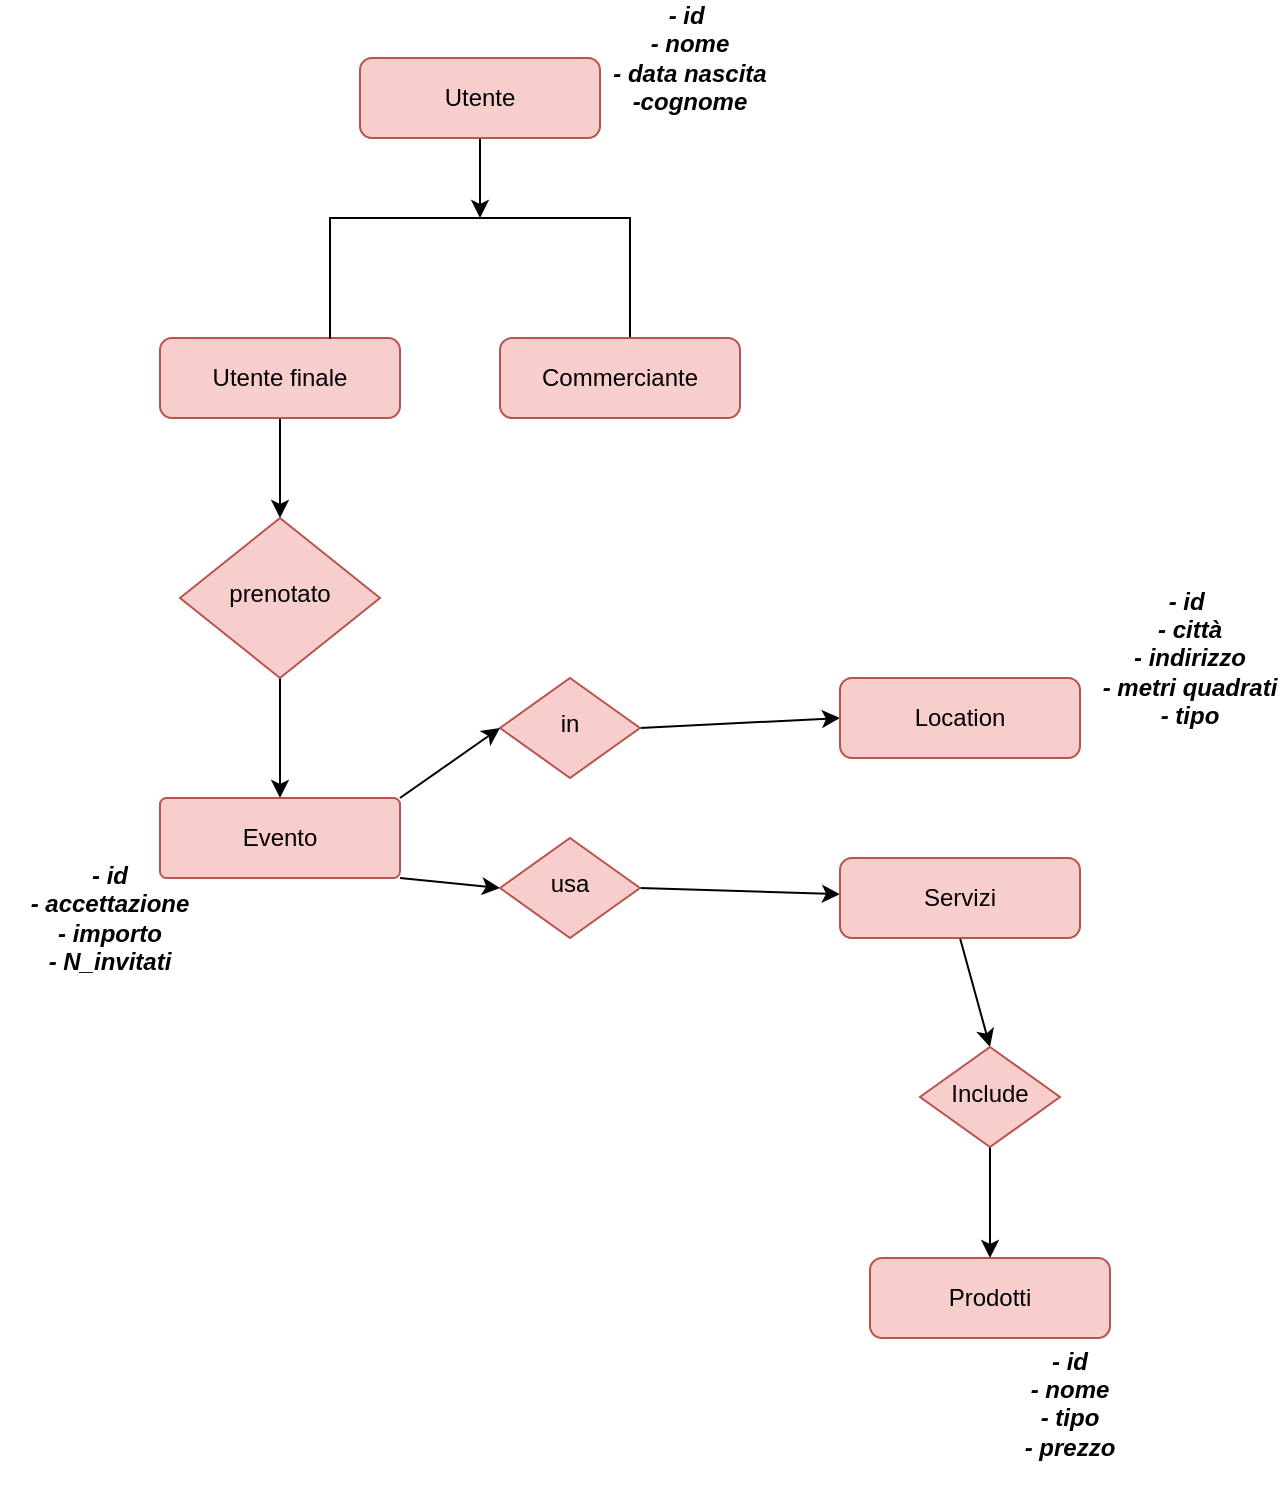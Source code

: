 <mxfile version="14.6.10" type="github">
  <diagram id="C5RBs43oDa-KdzZeNtuy" name="Page-1">
    <mxGraphModel dx="1865" dy="580" grid="1" gridSize="10" guides="1" tooltips="1" connect="1" arrows="1" fold="1" page="1" pageScale="1" pageWidth="827" pageHeight="1169" math="0" shadow="0">
      <root>
        <mxCell id="WIyWlLk6GJQsqaUBKTNV-0" />
        <mxCell id="WIyWlLk6GJQsqaUBKTNV-1" parent="WIyWlLk6GJQsqaUBKTNV-0" />
        <mxCell id="UQN5heO7ifftvK_QqX6g-8" value="" style="edgeStyle=orthogonalEdgeStyle;rounded=0;orthogonalLoop=1;jettySize=auto;html=1;" edge="1" parent="WIyWlLk6GJQsqaUBKTNV-1" source="WIyWlLk6GJQsqaUBKTNV-3" target="UQN5heO7ifftvK_QqX6g-3">
          <mxGeometry relative="1" as="geometry" />
        </mxCell>
        <mxCell id="WIyWlLk6GJQsqaUBKTNV-3" value="Utente" style="rounded=1;whiteSpace=wrap;html=1;fontSize=12;glass=0;strokeWidth=1;shadow=0;fillColor=#f8cecc;strokeColor=#b85450;" parent="WIyWlLk6GJQsqaUBKTNV-1" vertex="1">
          <mxGeometry x="160" y="40" width="120" height="40" as="geometry" />
        </mxCell>
        <mxCell id="UQN5heO7ifftvK_QqX6g-19" style="edgeStyle=none;rounded=0;orthogonalLoop=1;jettySize=auto;html=1;exitX=1;exitY=0.5;exitDx=0;exitDy=0;entryX=0;entryY=0.5;entryDx=0;entryDy=0;" edge="1" parent="WIyWlLk6GJQsqaUBKTNV-1" source="WIyWlLk6GJQsqaUBKTNV-6" target="WIyWlLk6GJQsqaUBKTNV-12">
          <mxGeometry relative="1" as="geometry" />
        </mxCell>
        <mxCell id="WIyWlLk6GJQsqaUBKTNV-6" value="&lt;font style=&quot;vertical-align: inherit&quot;&gt;&lt;font style=&quot;vertical-align: inherit&quot;&gt;in&lt;/font&gt;&lt;/font&gt;" style="rhombus;whiteSpace=wrap;html=1;shadow=0;fontFamily=Helvetica;fontSize=12;align=center;strokeWidth=1;spacing=6;spacingTop=-4;fillColor=#f8cecc;strokeColor=#b85450;" parent="WIyWlLk6GJQsqaUBKTNV-1" vertex="1">
          <mxGeometry x="230" y="350" width="70" height="50" as="geometry" />
        </mxCell>
        <mxCell id="UQN5heO7ifftvK_QqX6g-12" value="" style="edgeStyle=orthogonalEdgeStyle;rounded=0;orthogonalLoop=1;jettySize=auto;html=1;" edge="1" parent="WIyWlLk6GJQsqaUBKTNV-1" source="WIyWlLk6GJQsqaUBKTNV-7" target="WIyWlLk6GJQsqaUBKTNV-10">
          <mxGeometry relative="1" as="geometry" />
        </mxCell>
        <mxCell id="WIyWlLk6GJQsqaUBKTNV-7" value="&lt;font style=&quot;vertical-align: inherit&quot;&gt;&lt;font style=&quot;vertical-align: inherit&quot;&gt;Utente finale&lt;/font&gt;&lt;/font&gt;" style="rounded=1;whiteSpace=wrap;html=1;fontSize=12;glass=0;strokeWidth=1;shadow=0;fillColor=#f8cecc;strokeColor=#b85450;" parent="WIyWlLk6GJQsqaUBKTNV-1" vertex="1">
          <mxGeometry x="60" y="180" width="120" height="40" as="geometry" />
        </mxCell>
        <mxCell id="UQN5heO7ifftvK_QqX6g-13" value="" style="edgeStyle=orthogonalEdgeStyle;rounded=0;orthogonalLoop=1;jettySize=auto;html=1;" edge="1" parent="WIyWlLk6GJQsqaUBKTNV-1" source="WIyWlLk6GJQsqaUBKTNV-10" target="WIyWlLk6GJQsqaUBKTNV-11">
          <mxGeometry relative="1" as="geometry" />
        </mxCell>
        <mxCell id="WIyWlLk6GJQsqaUBKTNV-10" value="&lt;font style=&quot;vertical-align: inherit&quot;&gt;&lt;font style=&quot;vertical-align: inherit&quot;&gt;prenotato&lt;/font&gt;&lt;/font&gt;" style="rhombus;whiteSpace=wrap;html=1;shadow=0;fontFamily=Helvetica;fontSize=12;align=center;strokeWidth=1;spacing=6;spacingTop=-4;fillColor=#f8cecc;strokeColor=#b85450;" parent="WIyWlLk6GJQsqaUBKTNV-1" vertex="1">
          <mxGeometry x="70" y="270" width="100" height="80" as="geometry" />
        </mxCell>
        <mxCell id="UQN5heO7ifftvK_QqX6g-17" style="edgeStyle=none;rounded=0;orthogonalLoop=1;jettySize=auto;html=1;exitX=1;exitY=0;exitDx=0;exitDy=0;entryX=0;entryY=0.5;entryDx=0;entryDy=0;" edge="1" parent="WIyWlLk6GJQsqaUBKTNV-1" source="WIyWlLk6GJQsqaUBKTNV-11" target="WIyWlLk6GJQsqaUBKTNV-6">
          <mxGeometry relative="1" as="geometry" />
        </mxCell>
        <mxCell id="UQN5heO7ifftvK_QqX6g-18" style="edgeStyle=none;rounded=0;orthogonalLoop=1;jettySize=auto;html=1;exitX=1;exitY=1;exitDx=0;exitDy=0;entryX=0;entryY=0.5;entryDx=0;entryDy=0;" edge="1" parent="WIyWlLk6GJQsqaUBKTNV-1" source="WIyWlLk6GJQsqaUBKTNV-11" target="UQN5heO7ifftvK_QqX6g-14">
          <mxGeometry relative="1" as="geometry" />
        </mxCell>
        <mxCell id="WIyWlLk6GJQsqaUBKTNV-11" value="&lt;font style=&quot;vertical-align: inherit&quot;&gt;&lt;font style=&quot;vertical-align: inherit&quot;&gt;Evento&lt;/font&gt;&lt;/font&gt;" style="rounded=1;whiteSpace=wrap;html=1;fontSize=12;glass=0;strokeWidth=1;shadow=0;arcSize=8;fillColor=#f8cecc;strokeColor=#b85450;" parent="WIyWlLk6GJQsqaUBKTNV-1" vertex="1">
          <mxGeometry x="60" y="410" width="120" height="40" as="geometry" />
        </mxCell>
        <mxCell id="WIyWlLk6GJQsqaUBKTNV-12" value="Location" style="rounded=1;whiteSpace=wrap;html=1;fontSize=12;glass=0;strokeWidth=1;shadow=0;fillColor=#f8cecc;strokeColor=#b85450;" parent="WIyWlLk6GJQsqaUBKTNV-1" vertex="1">
          <mxGeometry x="400" y="350" width="120" height="40" as="geometry" />
        </mxCell>
        <mxCell id="UQN5heO7ifftvK_QqX6g-3" value="" style="shape=partialRectangle;whiteSpace=wrap;html=1;bottom=1;right=1;left=1;top=0;fillColor=none;routingCenterX=-0.5;rotation=-180;" vertex="1" parent="WIyWlLk6GJQsqaUBKTNV-1">
          <mxGeometry x="145" y="120" width="150" height="60" as="geometry" />
        </mxCell>
        <mxCell id="UQN5heO7ifftvK_QqX6g-9" value="&lt;font style=&quot;vertical-align: inherit&quot;&gt;&lt;font style=&quot;vertical-align: inherit&quot;&gt;Commerciante&lt;/font&gt;&lt;/font&gt;" style="rounded=1;whiteSpace=wrap;html=1;fontSize=12;glass=0;strokeWidth=1;shadow=0;fillColor=#f8cecc;strokeColor=#b85450;" vertex="1" parent="WIyWlLk6GJQsqaUBKTNV-1">
          <mxGeometry x="230" y="180" width="120" height="40" as="geometry" />
        </mxCell>
        <mxCell id="UQN5heO7ifftvK_QqX6g-21" style="edgeStyle=none;rounded=0;orthogonalLoop=1;jettySize=auto;html=1;exitX=1;exitY=0.5;exitDx=0;exitDy=0;" edge="1" parent="WIyWlLk6GJQsqaUBKTNV-1" source="UQN5heO7ifftvK_QqX6g-14" target="UQN5heO7ifftvK_QqX6g-20">
          <mxGeometry relative="1" as="geometry" />
        </mxCell>
        <mxCell id="UQN5heO7ifftvK_QqX6g-14" value="&lt;font style=&quot;vertical-align: inherit&quot;&gt;&lt;font style=&quot;vertical-align: inherit&quot;&gt;usa&lt;/font&gt;&lt;/font&gt;" style="rhombus;whiteSpace=wrap;html=1;shadow=0;fontFamily=Helvetica;fontSize=12;align=center;strokeWidth=1;spacing=6;spacingTop=-4;fillColor=#f8cecc;strokeColor=#b85450;" vertex="1" parent="WIyWlLk6GJQsqaUBKTNV-1">
          <mxGeometry x="230" y="430" width="70" height="50" as="geometry" />
        </mxCell>
        <mxCell id="UQN5heO7ifftvK_QqX6g-26" style="edgeStyle=none;rounded=0;orthogonalLoop=1;jettySize=auto;html=1;exitX=0.5;exitY=1;exitDx=0;exitDy=0;entryX=0.5;entryY=0;entryDx=0;entryDy=0;" edge="1" parent="WIyWlLk6GJQsqaUBKTNV-1" source="UQN5heO7ifftvK_QqX6g-20" target="UQN5heO7ifftvK_QqX6g-25">
          <mxGeometry relative="1" as="geometry" />
        </mxCell>
        <mxCell id="UQN5heO7ifftvK_QqX6g-20" value="Servizi" style="rounded=1;whiteSpace=wrap;html=1;fontSize=12;glass=0;strokeWidth=1;shadow=0;fillColor=#f8cecc;strokeColor=#b85450;" vertex="1" parent="WIyWlLk6GJQsqaUBKTNV-1">
          <mxGeometry x="400" y="440" width="120" height="40" as="geometry" />
        </mxCell>
        <mxCell id="UQN5heO7ifftvK_QqX6g-28" style="edgeStyle=none;rounded=0;orthogonalLoop=1;jettySize=auto;html=1;exitX=0.5;exitY=1;exitDx=0;exitDy=0;entryX=0.5;entryY=0;entryDx=0;entryDy=0;" edge="1" parent="WIyWlLk6GJQsqaUBKTNV-1" source="UQN5heO7ifftvK_QqX6g-25" target="UQN5heO7ifftvK_QqX6g-27">
          <mxGeometry relative="1" as="geometry" />
        </mxCell>
        <mxCell id="UQN5heO7ifftvK_QqX6g-25" value="Include" style="rhombus;whiteSpace=wrap;html=1;shadow=0;fontFamily=Helvetica;fontSize=12;align=center;strokeWidth=1;spacing=6;spacingTop=-4;fillColor=#f8cecc;strokeColor=#b85450;" vertex="1" parent="WIyWlLk6GJQsqaUBKTNV-1">
          <mxGeometry x="440" y="534.5" width="70" height="50" as="geometry" />
        </mxCell>
        <mxCell id="UQN5heO7ifftvK_QqX6g-27" value="Prodotti" style="rounded=1;whiteSpace=wrap;html=1;fontSize=12;glass=0;strokeWidth=1;shadow=0;fillColor=#f8cecc;strokeColor=#b85450;" vertex="1" parent="WIyWlLk6GJQsqaUBKTNV-1">
          <mxGeometry x="415" y="640" width="120" height="40" as="geometry" />
        </mxCell>
        <mxCell id="UQN5heO7ifftvK_QqX6g-32" value="&lt;b&gt;&lt;i&gt;- id&lt;br&gt;- nome&lt;br&gt;- tipo&lt;br&gt;- prezzo&lt;br&gt;&lt;br&gt;&lt;/i&gt;&lt;/b&gt;" style="text;html=1;strokeColor=none;fillColor=none;align=center;verticalAlign=middle;whiteSpace=wrap;rounded=0;" vertex="1" parent="WIyWlLk6GJQsqaUBKTNV-1">
          <mxGeometry x="410" y="710" width="210" height="20" as="geometry" />
        </mxCell>
        <mxCell id="UQN5heO7ifftvK_QqX6g-34" value="- id&amp;nbsp;&lt;br&gt;- nome&lt;br&gt;- data nascita&lt;br&gt;-cognome" style="text;html=1;strokeColor=none;fillColor=none;align=center;verticalAlign=middle;whiteSpace=wrap;rounded=0;fontStyle=3" vertex="1" parent="WIyWlLk6GJQsqaUBKTNV-1">
          <mxGeometry x="270" y="30" width="110" height="20" as="geometry" />
        </mxCell>
        <mxCell id="UQN5heO7ifftvK_QqX6g-35" value="&lt;b&gt;&lt;i&gt;- id&amp;nbsp;&lt;br&gt;- città&lt;br&gt;- indirizzo&lt;br&gt;- metri quadrati&lt;br&gt;- tipo&lt;br&gt;&lt;/i&gt;&lt;/b&gt;" style="text;html=1;strokeColor=none;fillColor=none;align=center;verticalAlign=middle;whiteSpace=wrap;rounded=0;" vertex="1" parent="WIyWlLk6GJQsqaUBKTNV-1">
          <mxGeometry x="530" y="330" width="90" height="20" as="geometry" />
        </mxCell>
        <mxCell id="UQN5heO7ifftvK_QqX6g-36" style="edgeStyle=none;rounded=0;orthogonalLoop=1;jettySize=auto;html=1;exitX=0.5;exitY=1;exitDx=0;exitDy=0;" edge="1" parent="WIyWlLk6GJQsqaUBKTNV-1" source="UQN5heO7ifftvK_QqX6g-35" target="UQN5heO7ifftvK_QqX6g-35">
          <mxGeometry relative="1" as="geometry" />
        </mxCell>
        <mxCell id="UQN5heO7ifftvK_QqX6g-37" value="&lt;b&gt;&lt;i&gt;- id&lt;br&gt;- accettazione&lt;br&gt;- importo&lt;br&gt;- N_invitati&lt;br&gt;&lt;/i&gt;&lt;/b&gt;" style="text;html=1;strokeColor=none;fillColor=none;align=center;verticalAlign=middle;whiteSpace=wrap;rounded=0;" vertex="1" parent="WIyWlLk6GJQsqaUBKTNV-1">
          <mxGeometry x="-20" y="460" width="110" height="20" as="geometry" />
        </mxCell>
        <mxCell id="UQN5heO7ifftvK_QqX6g-38" style="edgeStyle=none;rounded=0;orthogonalLoop=1;jettySize=auto;html=1;exitX=0.5;exitY=1;exitDx=0;exitDy=0;" edge="1" parent="WIyWlLk6GJQsqaUBKTNV-1" source="UQN5heO7ifftvK_QqX6g-37" target="UQN5heO7ifftvK_QqX6g-37">
          <mxGeometry relative="1" as="geometry" />
        </mxCell>
        <mxCell id="UQN5heO7ifftvK_QqX6g-39" style="edgeStyle=none;rounded=0;orthogonalLoop=1;jettySize=auto;html=1;exitX=0.5;exitY=0;exitDx=0;exitDy=0;" edge="1" parent="WIyWlLk6GJQsqaUBKTNV-1" source="UQN5heO7ifftvK_QqX6g-35" target="UQN5heO7ifftvK_QqX6g-35">
          <mxGeometry relative="1" as="geometry" />
        </mxCell>
      </root>
    </mxGraphModel>
  </diagram>
</mxfile>
